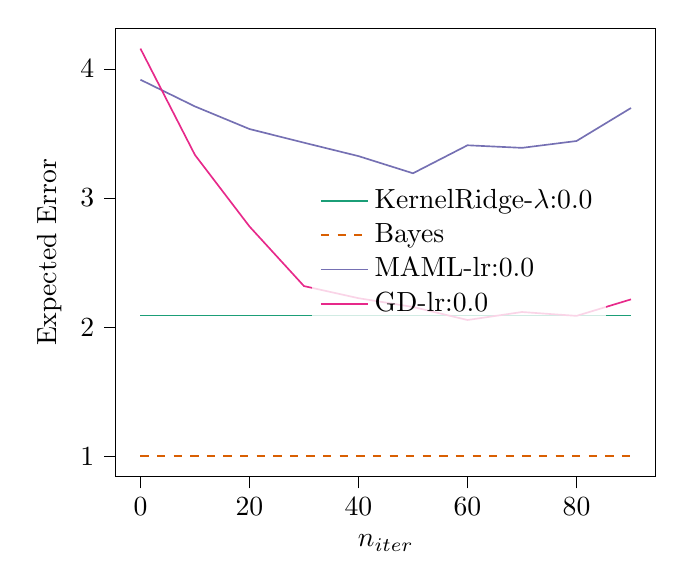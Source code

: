 % This file was created with tikzplotlib v0.10.1.
\begin{tikzpicture}

\definecolor{chocolate217952}{RGB}{217,95,2}
\definecolor{darkcyan27158119}{RGB}{27,158,119}
\definecolor{darkgray176}{RGB}{176,176,176}
\definecolor{deeppink23141138}{RGB}{231,41,138}
\definecolor{lightslategray117112179}{RGB}{117,112,179}

\begin{axis}[
legend cell align={left},
legend style={fill opacity=0.8, draw opacity=1, text opacity=1, at={(0.91,0.5)}, anchor=east, draw=none},
tick align=outside,
tick pos=left,
x grid style={darkgray176},
xlabel={\(\displaystyle n_{iter}\)},
xmin=-4.5, xmax=94.5,
xtick style={color=black},
y grid style={darkgray176},
ylabel={Expected Error},
ymin=0.842, ymax=4.316,
ytick style={color=black}
]
\addplot [semithick, darkcyan27158119]
table {%
0 2.091
10 2.091
20 2.091
30 2.091
40 2.091
50 2.091
60 2.091
70 2.091
80 2.091
90 2.091
};
\addlegendentry{KernelRidge-$\lambda$:0.0}
\addplot [semithick, chocolate217952, dashed]
table {%
0 1.0
10 1.0
20 1.0
30 1.0
40 1.0
50 1.0
60 1.0
70 1.0
80 1.0
90 1.0
};
\addlegendentry{Bayes}
\addplot [semithick, lightslategray117112179]
table {%
0 3.917
10 3.71
20 3.535
30 3.429
40 3.325
50 3.192
60 3.409
70 3.389
80 3.442
90 3.698
};
\addlegendentry{MAML-lr:0.0}
\addplot [semithick, deeppink23141138]
table {%
0 4.158
10 3.334
20 2.78
30 2.318
40 2.224
50 2.156
60 2.055
70 2.117
80 2.087
90 2.215
};
\addlegendentry{GD-lr:0.0}
\end{axis}

\end{tikzpicture}
